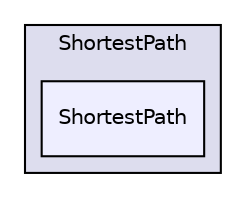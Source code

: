 digraph "ShortestPath/ShortestPath" {
  compound=true
  node [ fontsize="10", fontname="Helvetica"];
  edge [ labelfontsize="10", labelfontname="Helvetica"];
  subgraph clusterdir_e92bbb5c6b47a7458ee86047040042db {
    graph [ bgcolor="#ddddee", pencolor="black", label="ShortestPath" fontname="Helvetica", fontsize="10", URL="dir_e92bbb5c6b47a7458ee86047040042db.html"]
  dir_9ad7b5c3216cd8b3062a2b0a35d6cdb1 [shape=box, label="ShortestPath", style="filled", fillcolor="#eeeeff", pencolor="black", URL="dir_9ad7b5c3216cd8b3062a2b0a35d6cdb1.html"];
  }
}
